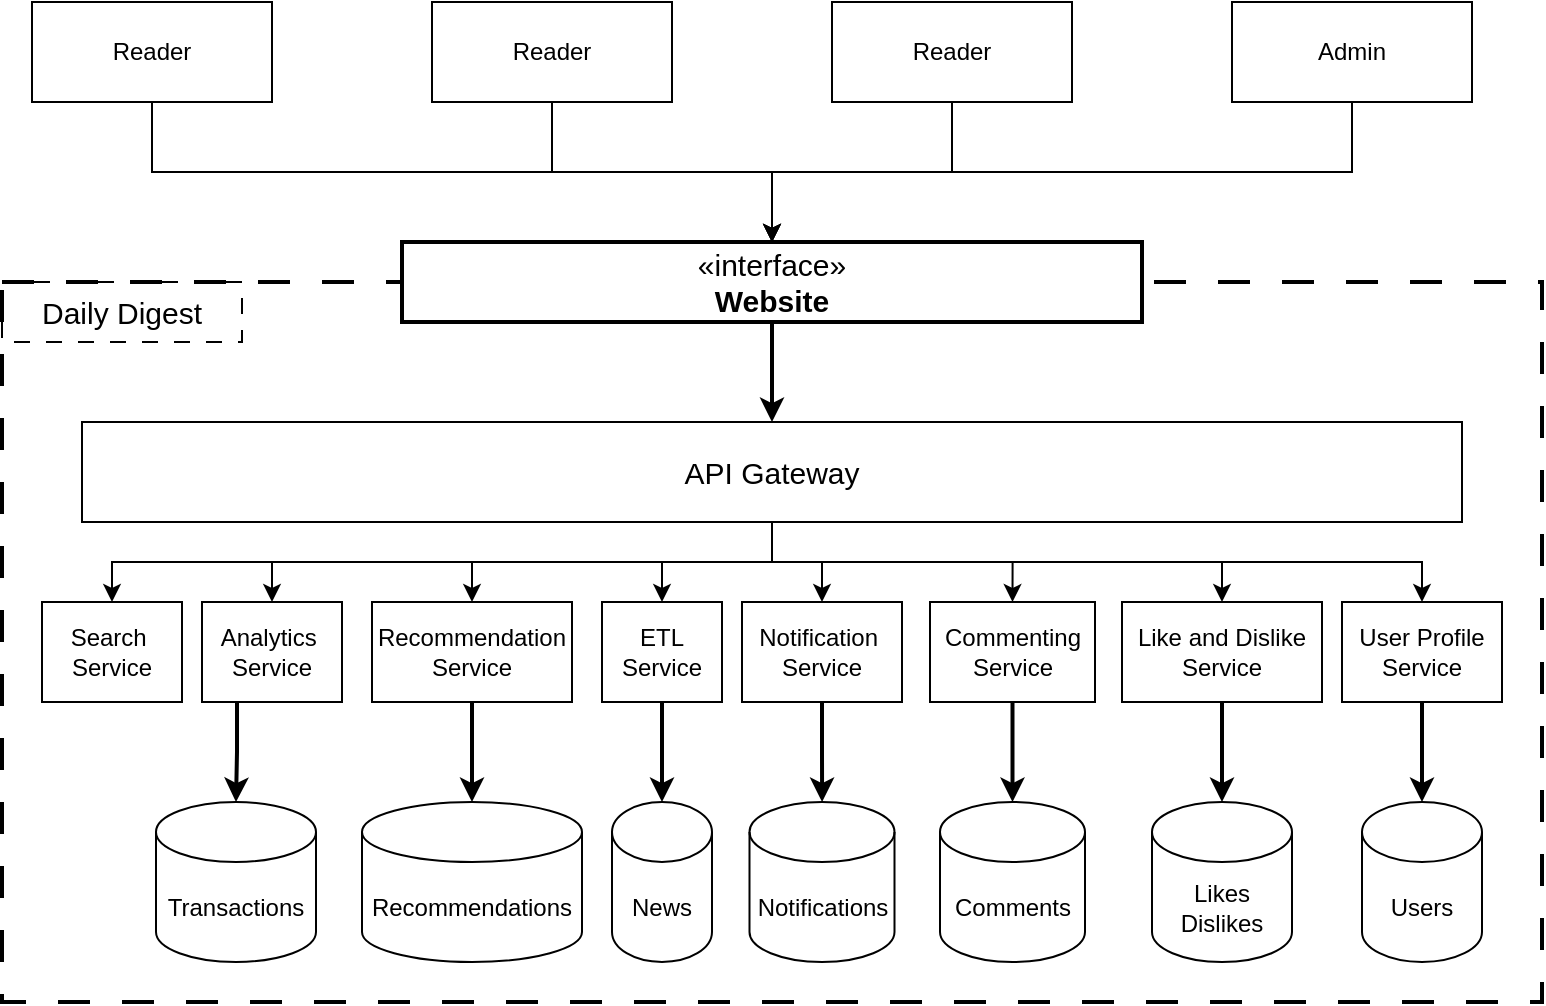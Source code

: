 <mxfile version="24.7.17">
  <diagram name="Page-1" id="c4acf3e9-155e-7222-9cf6-157b1a14988f">
    <mxGraphModel dx="1103" dy="724" grid="1" gridSize="10" guides="1" tooltips="1" connect="1" arrows="1" fold="1" page="1" pageScale="1" pageWidth="850" pageHeight="1100" background="none" math="0" shadow="0">
      <root>
        <mxCell id="0" />
        <mxCell id="1" parent="0" />
        <mxCell id="bPye6WeQD-SdXCSKzYyQ-9" value="" style="rounded=0;whiteSpace=wrap;html=1;fillColor=none;dashed=1;dashPattern=8 8;strokeWidth=2;" vertex="1" parent="1">
          <mxGeometry x="60" y="220" width="770" height="360" as="geometry" />
        </mxCell>
        <mxCell id="bPye6WeQD-SdXCSKzYyQ-15" style="edgeStyle=orthogonalEdgeStyle;rounded=0;orthogonalLoop=1;jettySize=auto;html=1;exitX=0.5;exitY=1;exitDx=0;exitDy=0;strokeWidth=1;entryX=0.5;entryY=0;entryDx=0;entryDy=0;" edge="1" parent="1" source="bPye6WeQD-SdXCSKzYyQ-1" target="bPye6WeQD-SdXCSKzYyQ-22">
          <mxGeometry relative="1" as="geometry">
            <mxPoint x="360" y="200" as="targetPoint" />
          </mxGeometry>
        </mxCell>
        <mxCell id="bPye6WeQD-SdXCSKzYyQ-52" style="edgeStyle=orthogonalEdgeStyle;rounded=0;orthogonalLoop=1;jettySize=auto;html=1;entryX=0.5;entryY=0;entryDx=0;entryDy=0;" edge="1" parent="1" source="bPye6WeQD-SdXCSKzYyQ-3" target="bPye6WeQD-SdXCSKzYyQ-26">
          <mxGeometry relative="1" as="geometry" />
        </mxCell>
        <mxCell id="bPye6WeQD-SdXCSKzYyQ-53" style="edgeStyle=orthogonalEdgeStyle;rounded=0;orthogonalLoop=1;jettySize=auto;html=1;entryX=0.5;entryY=0;entryDx=0;entryDy=0;" edge="1" parent="1" source="bPye6WeQD-SdXCSKzYyQ-3" target="bPye6WeQD-SdXCSKzYyQ-27">
          <mxGeometry relative="1" as="geometry" />
        </mxCell>
        <mxCell id="bPye6WeQD-SdXCSKzYyQ-54" style="edgeStyle=orthogonalEdgeStyle;rounded=0;orthogonalLoop=1;jettySize=auto;html=1;" edge="1" parent="1" source="bPye6WeQD-SdXCSKzYyQ-3" target="bPye6WeQD-SdXCSKzYyQ-28">
          <mxGeometry relative="1" as="geometry" />
        </mxCell>
        <mxCell id="bPye6WeQD-SdXCSKzYyQ-55" style="edgeStyle=orthogonalEdgeStyle;rounded=0;orthogonalLoop=1;jettySize=auto;html=1;entryX=0.5;entryY=0;entryDx=0;entryDy=0;" edge="1" parent="1" source="bPye6WeQD-SdXCSKzYyQ-3" target="bPye6WeQD-SdXCSKzYyQ-30">
          <mxGeometry relative="1" as="geometry" />
        </mxCell>
        <mxCell id="bPye6WeQD-SdXCSKzYyQ-56" style="edgeStyle=orthogonalEdgeStyle;rounded=0;orthogonalLoop=1;jettySize=auto;html=1;entryX=0.5;entryY=0;entryDx=0;entryDy=0;" edge="1" parent="1" source="bPye6WeQD-SdXCSKzYyQ-3" target="bPye6WeQD-SdXCSKzYyQ-35">
          <mxGeometry relative="1" as="geometry" />
        </mxCell>
        <mxCell id="bPye6WeQD-SdXCSKzYyQ-57" style="edgeStyle=orthogonalEdgeStyle;rounded=0;orthogonalLoop=1;jettySize=auto;html=1;entryX=0.5;entryY=0;entryDx=0;entryDy=0;" edge="1" parent="1" source="bPye6WeQD-SdXCSKzYyQ-3" target="bPye6WeQD-SdXCSKzYyQ-45">
          <mxGeometry relative="1" as="geometry" />
        </mxCell>
        <mxCell id="bPye6WeQD-SdXCSKzYyQ-58" style="edgeStyle=orthogonalEdgeStyle;rounded=0;orthogonalLoop=1;jettySize=auto;html=1;entryX=0.5;entryY=0;entryDx=0;entryDy=0;" edge="1" parent="1" source="bPye6WeQD-SdXCSKzYyQ-3" target="bPye6WeQD-SdXCSKzYyQ-31">
          <mxGeometry relative="1" as="geometry" />
        </mxCell>
        <mxCell id="bPye6WeQD-SdXCSKzYyQ-59" style="edgeStyle=orthogonalEdgeStyle;rounded=0;orthogonalLoop=1;jettySize=auto;html=1;" edge="1" parent="1" source="bPye6WeQD-SdXCSKzYyQ-3" target="bPye6WeQD-SdXCSKzYyQ-32">
          <mxGeometry relative="1" as="geometry" />
        </mxCell>
        <mxCell id="bPye6WeQD-SdXCSKzYyQ-3" value="&lt;font style=&quot;font-size: 15px;&quot;&gt;API Gateway&lt;/font&gt;" style="html=1;whiteSpace=wrap;fillColor=default;" vertex="1" parent="1">
          <mxGeometry x="100" y="290" width="690" height="50" as="geometry" />
        </mxCell>
        <mxCell id="bPye6WeQD-SdXCSKzYyQ-12" style="edgeStyle=orthogonalEdgeStyle;rounded=0;orthogonalLoop=1;jettySize=auto;html=1;exitX=0.5;exitY=1;exitDx=0;exitDy=0;entryX=0.5;entryY=0;entryDx=0;entryDy=0;strokeWidth=1;" edge="1" parent="1" source="bPye6WeQD-SdXCSKzYyQ-4" target="bPye6WeQD-SdXCSKzYyQ-22">
          <mxGeometry relative="1" as="geometry" />
        </mxCell>
        <mxCell id="bPye6WeQD-SdXCSKzYyQ-13" style="edgeStyle=orthogonalEdgeStyle;rounded=0;orthogonalLoop=1;jettySize=auto;html=1;exitX=0.5;exitY=1;exitDx=0;exitDy=0;entryX=0.5;entryY=0;entryDx=0;entryDy=0;strokeWidth=1;" edge="1" parent="1" source="bPye6WeQD-SdXCSKzYyQ-5" target="bPye6WeQD-SdXCSKzYyQ-22">
          <mxGeometry relative="1" as="geometry" />
        </mxCell>
        <mxCell id="bPye6WeQD-SdXCSKzYyQ-14" style="edgeStyle=orthogonalEdgeStyle;rounded=0;orthogonalLoop=1;jettySize=auto;html=1;exitX=0.5;exitY=1;exitDx=0;exitDy=0;entryX=0.5;entryY=0;entryDx=0;entryDy=0;strokeWidth=1;" edge="1" parent="1" source="bPye6WeQD-SdXCSKzYyQ-6" target="bPye6WeQD-SdXCSKzYyQ-22">
          <mxGeometry relative="1" as="geometry" />
        </mxCell>
        <mxCell id="bPye6WeQD-SdXCSKzYyQ-10" value="&lt;font style=&quot;font-size: 15px;&quot;&gt;Daily Digest&lt;/font&gt;" style="rounded=0;whiteSpace=wrap;html=1;fillColor=none;dashed=1;strokeColor=default;dashPattern=8 8;" vertex="1" parent="1">
          <mxGeometry x="60" y="220" width="120" height="30" as="geometry" />
        </mxCell>
        <mxCell id="bPye6WeQD-SdXCSKzYyQ-24" style="edgeStyle=orthogonalEdgeStyle;rounded=0;orthogonalLoop=1;jettySize=auto;html=1;exitX=0.5;exitY=1;exitDx=0;exitDy=0;strokeWidth=2;" edge="1" parent="1" source="bPye6WeQD-SdXCSKzYyQ-22" target="bPye6WeQD-SdXCSKzYyQ-3">
          <mxGeometry relative="1" as="geometry" />
        </mxCell>
        <mxCell id="bPye6WeQD-SdXCSKzYyQ-22" value="&lt;font style=&quot;font-size: 15px;&quot;&gt;«interface»&lt;br&gt;&lt;b&gt;Website&lt;/b&gt;&lt;/font&gt;" style="html=1;whiteSpace=wrap;strokeWidth=2;" vertex="1" parent="1">
          <mxGeometry x="260" y="200" width="370" height="40" as="geometry" />
        </mxCell>
        <mxCell id="bPye6WeQD-SdXCSKzYyQ-34" value="Transactions" style="shape=cylinder3;whiteSpace=wrap;html=1;boundedLbl=1;backgroundOutline=1;size=15;" vertex="1" parent="1">
          <mxGeometry x="137" y="480" width="80" height="80" as="geometry" />
        </mxCell>
        <mxCell id="bPye6WeQD-SdXCSKzYyQ-17" value="News" style="shape=cylinder3;whiteSpace=wrap;html=1;boundedLbl=1;backgroundOutline=1;size=15;" vertex="1" parent="1">
          <mxGeometry x="365" y="480" width="50" height="80" as="geometry" />
        </mxCell>
        <mxCell id="bPye6WeQD-SdXCSKzYyQ-18" value="Notifications" style="shape=cylinder3;whiteSpace=wrap;html=1;boundedLbl=1;backgroundOutline=1;size=15;" vertex="1" parent="1">
          <mxGeometry x="433.75" y="480" width="72.5" height="80" as="geometry" />
        </mxCell>
        <mxCell id="bPye6WeQD-SdXCSKzYyQ-19" value="Likes&lt;div&gt;Dislikes&lt;/div&gt;" style="shape=cylinder3;whiteSpace=wrap;html=1;boundedLbl=1;backgroundOutline=1;size=15;" vertex="1" parent="1">
          <mxGeometry x="635" y="480" width="70" height="80" as="geometry" />
        </mxCell>
        <mxCell id="bPye6WeQD-SdXCSKzYyQ-21" value="Users" style="shape=cylinder3;whiteSpace=wrap;html=1;boundedLbl=1;backgroundOutline=1;size=15;" vertex="1" parent="1">
          <mxGeometry x="740" y="480" width="60" height="80" as="geometry" />
        </mxCell>
        <mxCell id="bPye6WeQD-SdXCSKzYyQ-46" value="" style="group" vertex="1" connectable="0" parent="1">
          <mxGeometry x="80" y="380" width="730" height="50" as="geometry" />
        </mxCell>
        <mxCell id="bPye6WeQD-SdXCSKzYyQ-35" value="Notification&amp;nbsp;&lt;div&gt;Service&lt;/div&gt;" style="html=1;whiteSpace=wrap;" vertex="1" parent="bPye6WeQD-SdXCSKzYyQ-46">
          <mxGeometry x="350" width="80" height="50" as="geometry" />
        </mxCell>
        <mxCell id="bPye6WeQD-SdXCSKzYyQ-45" value="Commenting&lt;br&gt;Service" style="html=1;whiteSpace=wrap;" vertex="1" parent="bPye6WeQD-SdXCSKzYyQ-46">
          <mxGeometry x="444" width="82.5" height="50" as="geometry" />
        </mxCell>
        <mxCell id="bPye6WeQD-SdXCSKzYyQ-26" value="Search&amp;nbsp;&lt;div&gt;Service&lt;/div&gt;" style="html=1;whiteSpace=wrap;" vertex="1" parent="bPye6WeQD-SdXCSKzYyQ-46">
          <mxGeometry width="70" height="50" as="geometry" />
        </mxCell>
        <mxCell id="bPye6WeQD-SdXCSKzYyQ-27" value="Analytics&amp;nbsp;&lt;div&gt;Service&lt;/div&gt;" style="html=1;whiteSpace=wrap;" vertex="1" parent="bPye6WeQD-SdXCSKzYyQ-46">
          <mxGeometry x="80" width="70" height="50" as="geometry" />
        </mxCell>
        <mxCell id="bPye6WeQD-SdXCSKzYyQ-28" value="Recommendation&lt;div&gt;Service&lt;/div&gt;" style="html=1;whiteSpace=wrap;" vertex="1" parent="bPye6WeQD-SdXCSKzYyQ-46">
          <mxGeometry x="165" width="100" height="50" as="geometry" />
        </mxCell>
        <mxCell id="bPye6WeQD-SdXCSKzYyQ-30" value="ETL&lt;div&gt;Service&lt;/div&gt;" style="html=1;whiteSpace=wrap;" vertex="1" parent="bPye6WeQD-SdXCSKzYyQ-46">
          <mxGeometry x="280" width="60" height="50" as="geometry" />
        </mxCell>
        <mxCell id="bPye6WeQD-SdXCSKzYyQ-31" value="Like and Dislike&lt;div&gt;Service&lt;/div&gt;" style="html=1;whiteSpace=wrap;" vertex="1" parent="bPye6WeQD-SdXCSKzYyQ-46">
          <mxGeometry x="540" width="100" height="50" as="geometry" />
        </mxCell>
        <mxCell id="bPye6WeQD-SdXCSKzYyQ-32" value="User Profile&lt;br&gt;Service" style="html=1;whiteSpace=wrap;" vertex="1" parent="bPye6WeQD-SdXCSKzYyQ-46">
          <mxGeometry x="650" width="80" height="50" as="geometry" />
        </mxCell>
        <mxCell id="bPye6WeQD-SdXCSKzYyQ-47" style="edgeStyle=orthogonalEdgeStyle;rounded=0;orthogonalLoop=1;jettySize=auto;html=1;exitX=0.25;exitY=1;exitDx=0;exitDy=0;strokeWidth=2;" edge="1" parent="1" source="bPye6WeQD-SdXCSKzYyQ-27" target="bPye6WeQD-SdXCSKzYyQ-34">
          <mxGeometry relative="1" as="geometry" />
        </mxCell>
        <mxCell id="bPye6WeQD-SdXCSKzYyQ-48" style="edgeStyle=orthogonalEdgeStyle;rounded=0;orthogonalLoop=1;jettySize=auto;html=1;strokeWidth=2;" edge="1" parent="1" source="bPye6WeQD-SdXCSKzYyQ-30" target="bPye6WeQD-SdXCSKzYyQ-17">
          <mxGeometry relative="1" as="geometry" />
        </mxCell>
        <mxCell id="bPye6WeQD-SdXCSKzYyQ-49" style="edgeStyle=orthogonalEdgeStyle;rounded=0;orthogonalLoop=1;jettySize=auto;html=1;strokeWidth=2;" edge="1" parent="1" source="bPye6WeQD-SdXCSKzYyQ-35" target="bPye6WeQD-SdXCSKzYyQ-18">
          <mxGeometry relative="1" as="geometry" />
        </mxCell>
        <mxCell id="bPye6WeQD-SdXCSKzYyQ-50" style="edgeStyle=orthogonalEdgeStyle;rounded=0;orthogonalLoop=1;jettySize=auto;html=1;strokeWidth=2;" edge="1" parent="1" source="bPye6WeQD-SdXCSKzYyQ-31" target="bPye6WeQD-SdXCSKzYyQ-19">
          <mxGeometry relative="1" as="geometry" />
        </mxCell>
        <mxCell id="bPye6WeQD-SdXCSKzYyQ-51" style="edgeStyle=orthogonalEdgeStyle;rounded=0;orthogonalLoop=1;jettySize=auto;html=1;strokeWidth=2;" edge="1" parent="1" source="bPye6WeQD-SdXCSKzYyQ-32" target="bPye6WeQD-SdXCSKzYyQ-21">
          <mxGeometry relative="1" as="geometry" />
        </mxCell>
        <mxCell id="bPye6WeQD-SdXCSKzYyQ-60" value="Recommendations" style="shape=cylinder3;whiteSpace=wrap;html=1;boundedLbl=1;backgroundOutline=1;size=15;" vertex="1" parent="1">
          <mxGeometry x="240" y="480" width="110" height="80" as="geometry" />
        </mxCell>
        <mxCell id="bPye6WeQD-SdXCSKzYyQ-61" style="edgeStyle=orthogonalEdgeStyle;rounded=0;orthogonalLoop=1;jettySize=auto;html=1;strokeWidth=2;" edge="1" parent="1" source="bPye6WeQD-SdXCSKzYyQ-28" target="bPye6WeQD-SdXCSKzYyQ-60">
          <mxGeometry relative="1" as="geometry" />
        </mxCell>
        <mxCell id="bPye6WeQD-SdXCSKzYyQ-62" value="Comments" style="shape=cylinder3;whiteSpace=wrap;html=1;boundedLbl=1;backgroundOutline=1;size=15;" vertex="1" parent="1">
          <mxGeometry x="529" y="480" width="72.5" height="80" as="geometry" />
        </mxCell>
        <mxCell id="bPye6WeQD-SdXCSKzYyQ-63" style="edgeStyle=orthogonalEdgeStyle;rounded=0;orthogonalLoop=1;jettySize=auto;html=1;strokeWidth=2;" edge="1" parent="1" source="bPye6WeQD-SdXCSKzYyQ-45" target="bPye6WeQD-SdXCSKzYyQ-62">
          <mxGeometry relative="1" as="geometry" />
        </mxCell>
        <mxCell id="bPye6WeQD-SdXCSKzYyQ-64" value="" style="group" vertex="1" connectable="0" parent="1">
          <mxGeometry x="140" y="80" width="655" height="50" as="geometry" />
        </mxCell>
        <mxCell id="bPye6WeQD-SdXCSKzYyQ-23" value="" style="group;strokeWidth=3;" vertex="1" connectable="0" parent="bPye6WeQD-SdXCSKzYyQ-64">
          <mxGeometry width="520" height="50" as="geometry" />
        </mxCell>
        <mxCell id="bPye6WeQD-SdXCSKzYyQ-4" value="Reader" style="html=1;whiteSpace=wrap;strokeWidth=1;" vertex="1" parent="bPye6WeQD-SdXCSKzYyQ-23">
          <mxGeometry x="135" width="120" height="50" as="geometry" />
        </mxCell>
        <mxCell id="bPye6WeQD-SdXCSKzYyQ-5" value="Reader" style="html=1;whiteSpace=wrap;strokeWidth=1;" vertex="1" parent="bPye6WeQD-SdXCSKzYyQ-23">
          <mxGeometry x="335" width="120" height="50" as="geometry" />
        </mxCell>
        <mxCell id="bPye6WeQD-SdXCSKzYyQ-1" value="Reader" style="html=1;whiteSpace=wrap;strokeWidth=1;" vertex="1" parent="bPye6WeQD-SdXCSKzYyQ-23">
          <mxGeometry x="-65" width="120" height="50" as="geometry" />
        </mxCell>
        <mxCell id="bPye6WeQD-SdXCSKzYyQ-6" value="Admin" style="html=1;whiteSpace=wrap;strokeWidth=1;" vertex="1" parent="bPye6WeQD-SdXCSKzYyQ-64">
          <mxGeometry x="535" width="120" height="50" as="geometry" />
        </mxCell>
      </root>
    </mxGraphModel>
  </diagram>
</mxfile>
